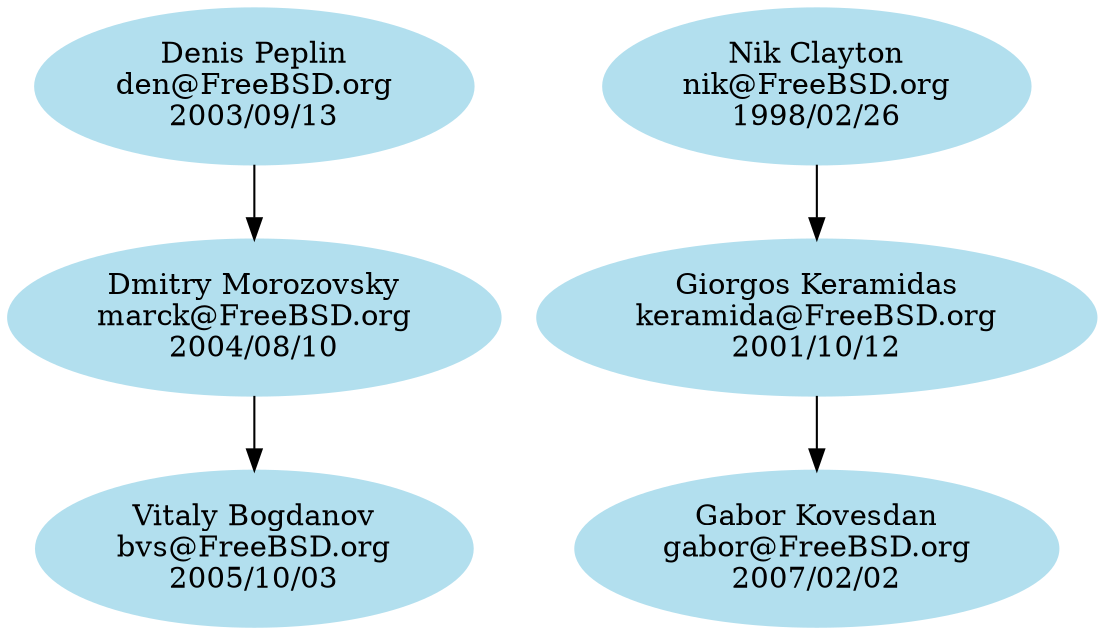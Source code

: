# $FreeBSD$

digraph doc {

# Node definitions follow this example:
#
#   foo [label="Foo Bar\nfoo@FreeBSD.org\n????/??/??"]
#
# ????/??/?? is the date when the commit bit was obtained, usually the one you
# can find looking at CVS logs for the access (or avail) file under CVSROOT.
#
# For returned commit bits, the node definition will follow this example:
#
#   foo [label="Foo Bar\nfoo@FreeBSD.org\n????/??/??\n????/??/??"]
#
# The first date is the same as for an active committer, the second date is
# the date when the commit bit has been returned. Again, check CVS logs.

node [color=grey62, style=filled, bgcolor=black];

# Alumni go here. Try to keep things sorted.

node [color=lightblue2, style=filled, bgcolor=black];

# Current doc committers go here. Try to keep things sorted.

bvs [label="Vitaly Bogdanov\nbvs@FreeBSD.org\n2005/10/03"]
den [label="Denis Peplin\nden@FreeBSD.org\n2003/09/13"]
gabor [label="Gabor Kovesdan\ngabor@FreeBSD.org\n2007/02/02"]
keramida [label="Giorgos Keramidas\nkeramida@FreeBSD.org\n2001/10/12"]
marck [label="Dmitry Morozovsky\nmarck@FreeBSD.org\n2004/08/10"]
nik [label="Nik Clayton\nnik@FreeBSD.org\n1998/02/26"]

# Here are the mentor/mentee relationships.
# Group together all the mentees for a particular mentor.
# Keep the list sorted by mentor login.

den -> marck

keramida -> gabor

marck -> bvs

nik -> keramida

}
